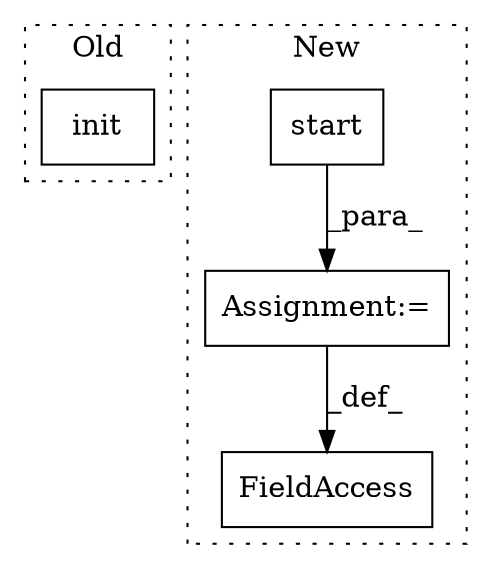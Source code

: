 digraph G {
subgraph cluster0 {
1 [label="init" a="32" s="733" l="6" shape="box"];
label = "Old";
style="dotted";
}
subgraph cluster1 {
2 [label="start" a="32" s="740" l="7" shape="box"];
3 [label="Assignment:=" a="7" s="733" l="1" shape="box"];
4 [label="FieldAccess" a="22" s="727" l="6" shape="box"];
label = "New";
style="dotted";
}
2 -> 3 [label="_para_"];
3 -> 4 [label="_def_"];
}
